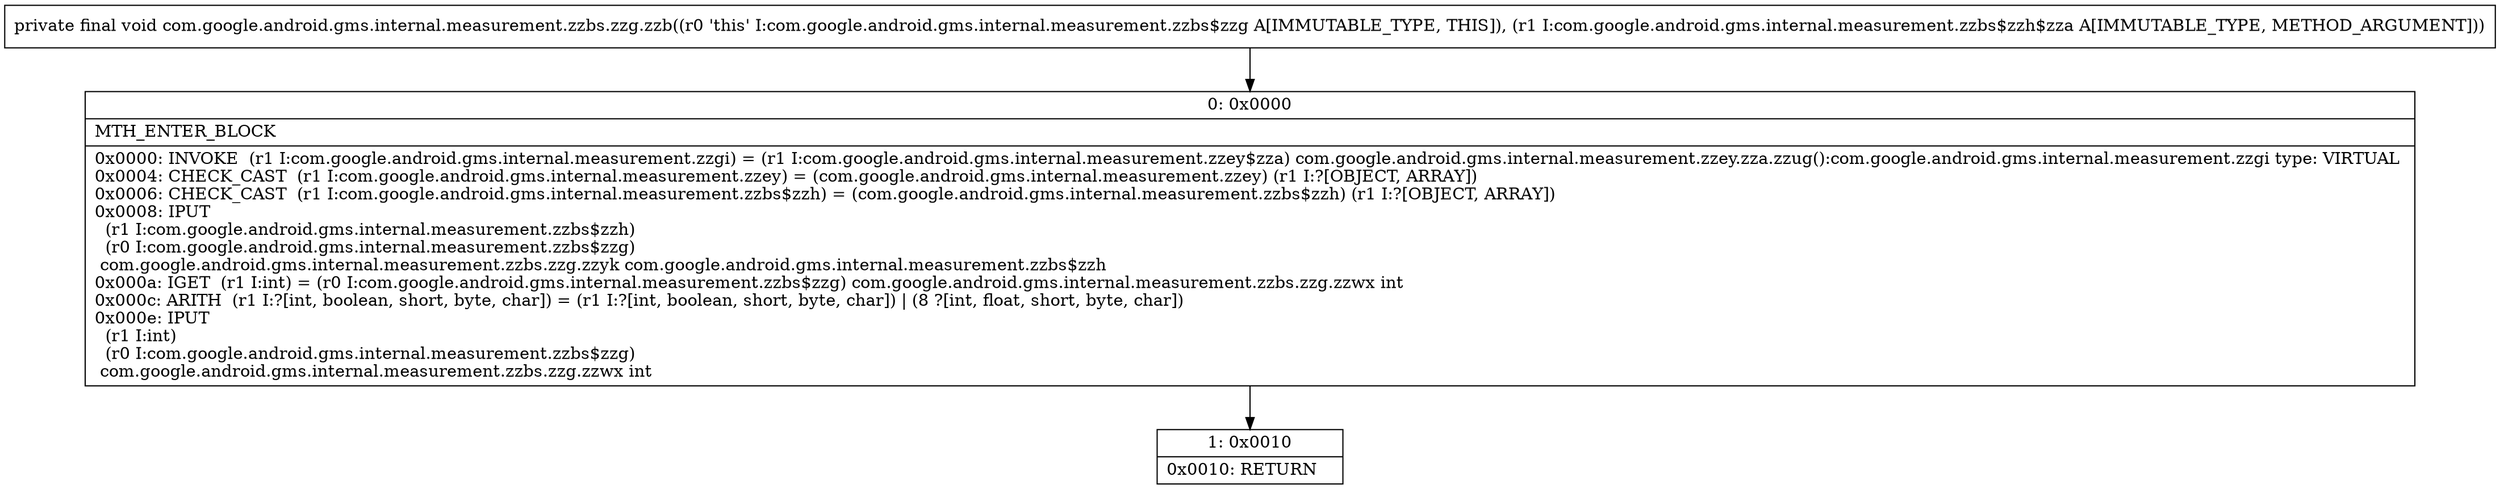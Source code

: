 digraph "CFG forcom.google.android.gms.internal.measurement.zzbs.zzg.zzb(Lcom\/google\/android\/gms\/internal\/measurement\/zzbs$zzh$zza;)V" {
Node_0 [shape=record,label="{0\:\ 0x0000|MTH_ENTER_BLOCK\l|0x0000: INVOKE  (r1 I:com.google.android.gms.internal.measurement.zzgi) = (r1 I:com.google.android.gms.internal.measurement.zzey$zza) com.google.android.gms.internal.measurement.zzey.zza.zzug():com.google.android.gms.internal.measurement.zzgi type: VIRTUAL \l0x0004: CHECK_CAST  (r1 I:com.google.android.gms.internal.measurement.zzey) = (com.google.android.gms.internal.measurement.zzey) (r1 I:?[OBJECT, ARRAY]) \l0x0006: CHECK_CAST  (r1 I:com.google.android.gms.internal.measurement.zzbs$zzh) = (com.google.android.gms.internal.measurement.zzbs$zzh) (r1 I:?[OBJECT, ARRAY]) \l0x0008: IPUT  \l  (r1 I:com.google.android.gms.internal.measurement.zzbs$zzh)\l  (r0 I:com.google.android.gms.internal.measurement.zzbs$zzg)\l com.google.android.gms.internal.measurement.zzbs.zzg.zzyk com.google.android.gms.internal.measurement.zzbs$zzh \l0x000a: IGET  (r1 I:int) = (r0 I:com.google.android.gms.internal.measurement.zzbs$zzg) com.google.android.gms.internal.measurement.zzbs.zzg.zzwx int \l0x000c: ARITH  (r1 I:?[int, boolean, short, byte, char]) = (r1 I:?[int, boolean, short, byte, char]) \| (8 ?[int, float, short, byte, char]) \l0x000e: IPUT  \l  (r1 I:int)\l  (r0 I:com.google.android.gms.internal.measurement.zzbs$zzg)\l com.google.android.gms.internal.measurement.zzbs.zzg.zzwx int \l}"];
Node_1 [shape=record,label="{1\:\ 0x0010|0x0010: RETURN   \l}"];
MethodNode[shape=record,label="{private final void com.google.android.gms.internal.measurement.zzbs.zzg.zzb((r0 'this' I:com.google.android.gms.internal.measurement.zzbs$zzg A[IMMUTABLE_TYPE, THIS]), (r1 I:com.google.android.gms.internal.measurement.zzbs$zzh$zza A[IMMUTABLE_TYPE, METHOD_ARGUMENT])) }"];
MethodNode -> Node_0;
Node_0 -> Node_1;
}

